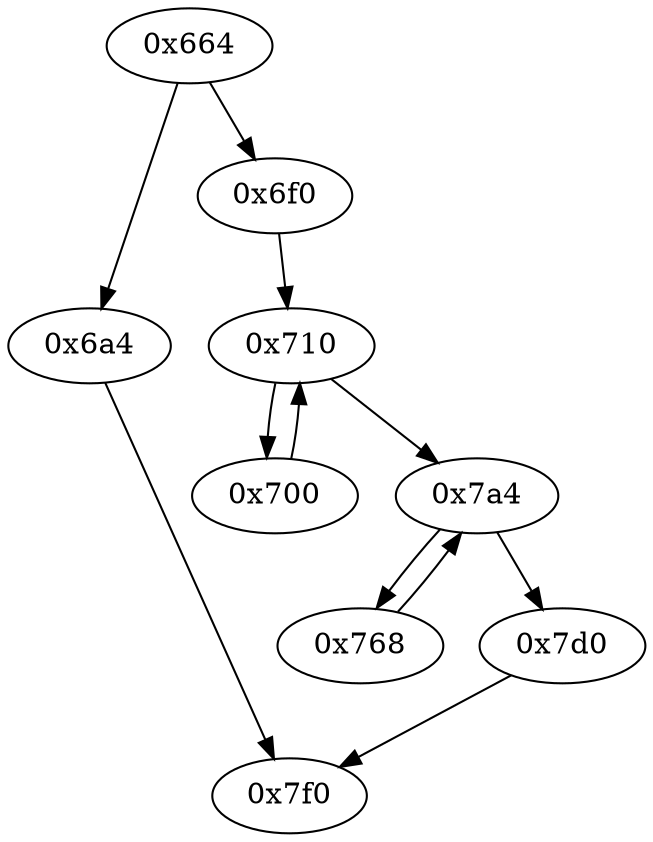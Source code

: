 strict digraph "" {
	graph ["edge"="{}",
		file="/Users/mark/Desktop/de_obfuscator/cfg/opensource_cff_0805/basic-algorithms/concatstrings/1636_recovered.dot",
		"graph"="{u'file': u'/Users/mark/Desktop/de_obfuscator/cfg/opensource_cff_0805/basic-algorithms/concatstrings/1636_recovered.dot'}",
		"node"="{u'opcode': u''}"
	];
	"0x710"	 [opcode="[u'str', u'mov', u'ldr', u'ldrb', u'ldr', u'cmp', u'ldr', u'mov', u'mov']"];
	"0x700"	 [opcode="[u'ldr', u'add']"];
	"0x710" -> "0x700";
	"0x7a4"	 [opcode="[u'str', u'str', u'ldr', u'ldrb', u'strb', u'ldr', u'ldr', u'ldrb', u'cmp', u'mov', u'b']"];
	"0x710" -> "0x7a4";
	"0x700" -> "0x710";
	"0x664"	 [opcode="[u'push', u'add', u'sub', u'mov', u'ldr', u'cmp', u'ldr', u'ldr', u'str', u'ldr', u'ldr', u'ldr', u'mov', u'ldr', u'add', u'b']"];
	"0x6a4"	 [opcode="[u'ldr', u'mov']"];
	"0x664" -> "0x6a4";
	"0x6f0"	 [opcode="[u'ldm', u'ldr', u'mov', u'b']"];
	"0x664" -> "0x6f0";
	"0x768"	 [opcode="[u'ldr', u'ldrb', u'mov', u'strb', u'ldr', u'ldr', u'add', u'add', u'b']"];
	"0x768" -> "0x7a4";
	"0x7d0"	 [opcode="[u'ldr', u'mov', u'strb', u'mov', u'bl', u'ldr', u'b']"];
	"0x7f0"	 [opcode="[u'ldr', u'ldr', u'ldr', u'ldr', u'sub', u'mov', u'sub', u'pop']"];
	"0x7d0" -> "0x7f0";
	"0x6a4" -> "0x7f0";
	"0x6f0" -> "0x710";
	"0x7a4" -> "0x768";
	"0x7a4" -> "0x7d0";
}
